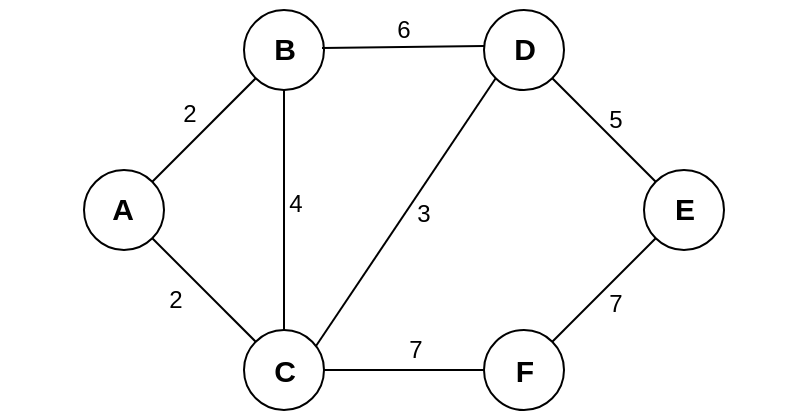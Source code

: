 <mxfile version="26.2.12">
  <diagram name="Trang-1" id="SNipvc5_rJuhXeIoR1O1">
    <mxGraphModel dx="676" dy="396" grid="0" gridSize="10" guides="1" tooltips="1" connect="1" arrows="1" fold="1" page="1" pageScale="1" pageWidth="827" pageHeight="1169" math="0" shadow="0">
      <root>
        <mxCell id="0" />
        <mxCell id="1" parent="0" />
        <mxCell id="vSn7YflEnlxHHNk0T_4G-1" value="" style="ellipse;whiteSpace=wrap;html=1;aspect=fixed;" parent="1" vertex="1">
          <mxGeometry x="80" y="320" width="40" height="40" as="geometry" />
        </mxCell>
        <mxCell id="vSn7YflEnlxHHNk0T_4G-2" value="" style="ellipse;whiteSpace=wrap;html=1;aspect=fixed;" parent="1" vertex="1">
          <mxGeometry x="160" y="240" width="40" height="40" as="geometry" />
        </mxCell>
        <mxCell id="vSn7YflEnlxHHNk0T_4G-3" value="" style="ellipse;whiteSpace=wrap;html=1;aspect=fixed;" parent="1" vertex="1">
          <mxGeometry x="160" y="400" width="40" height="40" as="geometry" />
        </mxCell>
        <mxCell id="vSn7YflEnlxHHNk0T_4G-4" value="" style="ellipse;whiteSpace=wrap;html=1;aspect=fixed;" parent="1" vertex="1">
          <mxGeometry x="280" y="400" width="40" height="40" as="geometry" />
        </mxCell>
        <mxCell id="vSn7YflEnlxHHNk0T_4G-5" value="" style="ellipse;whiteSpace=wrap;html=1;aspect=fixed;" parent="1" vertex="1">
          <mxGeometry x="280" y="240" width="40" height="40" as="geometry" />
        </mxCell>
        <mxCell id="vSn7YflEnlxHHNk0T_4G-6" value="" style="ellipse;whiteSpace=wrap;html=1;aspect=fixed;" parent="1" vertex="1">
          <mxGeometry x="360" y="320" width="40" height="40" as="geometry" />
        </mxCell>
        <mxCell id="vSn7YflEnlxHHNk0T_4G-7" value="" style="endArrow=none;html=1;rounded=0;entryX=0;entryY=1;entryDx=0;entryDy=0;exitX=1;exitY=0;exitDx=0;exitDy=0;" parent="1" source="vSn7YflEnlxHHNk0T_4G-4" target="vSn7YflEnlxHHNk0T_4G-6" edge="1">
          <mxGeometry width="50" height="50" relative="1" as="geometry">
            <mxPoint x="280" y="430" as="sourcePoint" />
            <mxPoint x="330" y="380" as="targetPoint" />
          </mxGeometry>
        </mxCell>
        <mxCell id="vSn7YflEnlxHHNk0T_4G-8" value="" style="endArrow=none;html=1;rounded=0;entryX=0;entryY=1;entryDx=0;entryDy=0;exitX=1;exitY=0;exitDx=0;exitDy=0;" parent="1" source="vSn7YflEnlxHHNk0T_4G-1" target="vSn7YflEnlxHHNk0T_4G-2" edge="1">
          <mxGeometry width="50" height="50" relative="1" as="geometry">
            <mxPoint x="108" y="320" as="sourcePoint" />
            <mxPoint x="160" y="268" as="targetPoint" />
          </mxGeometry>
        </mxCell>
        <mxCell id="vSn7YflEnlxHHNk0T_4G-9" value="" style="endArrow=none;html=1;rounded=0;entryX=0;entryY=0;entryDx=0;entryDy=0;exitX=1;exitY=1;exitDx=0;exitDy=0;" parent="1" source="vSn7YflEnlxHHNk0T_4G-1" target="vSn7YflEnlxHHNk0T_4G-3" edge="1">
          <mxGeometry width="50" height="50" relative="1" as="geometry">
            <mxPoint x="108" y="400" as="sourcePoint" />
            <mxPoint x="160" y="348" as="targetPoint" />
          </mxGeometry>
        </mxCell>
        <mxCell id="vSn7YflEnlxHHNk0T_4G-10" value="" style="endArrow=none;html=1;rounded=0;entryX=0;entryY=0.5;entryDx=0;entryDy=0;exitX=1;exitY=0.5;exitDx=0;exitDy=0;" parent="1" source="vSn7YflEnlxHHNk0T_4G-3" target="vSn7YflEnlxHHNk0T_4G-4" edge="1">
          <mxGeometry width="50" height="50" relative="1" as="geometry">
            <mxPoint x="210" y="446" as="sourcePoint" />
            <mxPoint x="262" y="394" as="targetPoint" />
          </mxGeometry>
        </mxCell>
        <mxCell id="vSn7YflEnlxHHNk0T_4G-12" value="" style="endArrow=none;html=1;rounded=0;entryX=1;entryY=1;entryDx=0;entryDy=0;exitX=0;exitY=0;exitDx=0;exitDy=0;" parent="1" source="vSn7YflEnlxHHNk0T_4G-6" target="vSn7YflEnlxHHNk0T_4G-5" edge="1">
          <mxGeometry width="50" height="50" relative="1" as="geometry">
            <mxPoint x="290" y="332" as="sourcePoint" />
            <mxPoint x="342" y="280" as="targetPoint" />
          </mxGeometry>
        </mxCell>
        <mxCell id="vSn7YflEnlxHHNk0T_4G-13" value="&lt;font style=&quot;font-size: 15px;&quot;&gt;A&lt;/font&gt;" style="text;strokeColor=none;fillColor=none;html=1;fontSize=24;fontStyle=1;verticalAlign=middle;align=center;" parent="1" vertex="1">
          <mxGeometry x="38" y="311" width="122" height="52" as="geometry" />
        </mxCell>
        <mxCell id="vSn7YflEnlxHHNk0T_4G-14" value="&lt;font style=&quot;font-size: 15px;&quot;&gt;B&lt;/font&gt;" style="text;strokeColor=none;fillColor=none;html=1;fontSize=24;fontStyle=1;verticalAlign=middle;align=center;" parent="1" vertex="1">
          <mxGeometry x="130" y="237" width="100" height="40" as="geometry" />
        </mxCell>
        <mxCell id="vSn7YflEnlxHHNk0T_4G-16" value="&lt;font style=&quot;font-size: 15px;&quot;&gt;D&lt;/font&gt;" style="text;strokeColor=none;fillColor=none;html=1;fontSize=24;fontStyle=1;verticalAlign=middle;align=center;" parent="1" vertex="1">
          <mxGeometry x="250" y="237" width="100" height="40" as="geometry" />
        </mxCell>
        <mxCell id="vSn7YflEnlxHHNk0T_4G-17" value="&lt;font style=&quot;font-size: 15px;&quot;&gt;C&lt;/font&gt;" style="text;strokeColor=none;fillColor=none;html=1;fontSize=24;fontStyle=1;verticalAlign=middle;align=center;" parent="1" vertex="1">
          <mxGeometry x="130" y="398" width="100" height="40" as="geometry" />
        </mxCell>
        <mxCell id="vSn7YflEnlxHHNk0T_4G-18" value="&lt;font style=&quot;font-size: 15px;&quot;&gt;E&lt;/font&gt;" style="text;strokeColor=none;fillColor=none;html=1;fontSize=24;fontStyle=1;verticalAlign=middle;align=center;" parent="1" vertex="1">
          <mxGeometry x="330" y="317" width="100" height="40" as="geometry" />
        </mxCell>
        <mxCell id="vSn7YflEnlxHHNk0T_4G-19" value="&lt;font style=&quot;font-size: 15px;&quot;&gt;F&lt;/font&gt;" style="text;strokeColor=none;fillColor=none;html=1;fontSize=24;fontStyle=1;verticalAlign=middle;align=center;" parent="1" vertex="1">
          <mxGeometry x="250" y="398" width="100" height="40" as="geometry" />
        </mxCell>
        <mxCell id="bt-zRsPtFdGv4A8JF3AZ-1" value="2" style="text;html=1;align=center;verticalAlign=middle;whiteSpace=wrap;rounded=0;" vertex="1" parent="1">
          <mxGeometry x="103" y="277" width="60" height="30" as="geometry" />
        </mxCell>
        <mxCell id="bt-zRsPtFdGv4A8JF3AZ-4" value="4" style="text;html=1;align=center;verticalAlign=middle;whiteSpace=wrap;rounded=0;" vertex="1" parent="1">
          <mxGeometry x="156" y="322" width="60" height="30" as="geometry" />
        </mxCell>
        <mxCell id="bt-zRsPtFdGv4A8JF3AZ-5" value="" style="endArrow=none;html=1;rounded=0;entryX=0.3;entryY=0.525;entryDx=0;entryDy=0;entryPerimeter=0;exitX=0.69;exitY=0.55;exitDx=0;exitDy=0;exitPerimeter=0;" edge="1" parent="1" source="vSn7YflEnlxHHNk0T_4G-14" target="vSn7YflEnlxHHNk0T_4G-16">
          <mxGeometry width="50" height="50" relative="1" as="geometry">
            <mxPoint x="130" y="350" as="sourcePoint" />
            <mxPoint x="310" y="290" as="targetPoint" />
          </mxGeometry>
        </mxCell>
        <mxCell id="bt-zRsPtFdGv4A8JF3AZ-6" value="6" style="text;html=1;align=center;verticalAlign=middle;whiteSpace=wrap;rounded=0;" vertex="1" parent="1">
          <mxGeometry x="210" y="235" width="60" height="30" as="geometry" />
        </mxCell>
        <mxCell id="bt-zRsPtFdGv4A8JF3AZ-7" value="" style="endArrow=none;html=1;rounded=0;exitX=0.5;exitY=1;exitDx=0;exitDy=0;" edge="1" parent="1" source="vSn7YflEnlxHHNk0T_4G-2">
          <mxGeometry width="50" height="50" relative="1" as="geometry">
            <mxPoint x="130" y="350" as="sourcePoint" />
            <mxPoint x="180" y="400" as="targetPoint" />
          </mxGeometry>
        </mxCell>
        <mxCell id="bt-zRsPtFdGv4A8JF3AZ-8" value="2" style="text;html=1;align=center;verticalAlign=middle;whiteSpace=wrap;rounded=0;" vertex="1" parent="1">
          <mxGeometry x="96" y="370" width="60" height="30" as="geometry" />
        </mxCell>
        <mxCell id="bt-zRsPtFdGv4A8JF3AZ-12" value="3" style="text;html=1;align=center;verticalAlign=middle;whiteSpace=wrap;rounded=0;" vertex="1" parent="1">
          <mxGeometry x="220" y="327" width="60" height="30" as="geometry" />
        </mxCell>
        <mxCell id="bt-zRsPtFdGv4A8JF3AZ-13" value="5" style="text;html=1;align=center;verticalAlign=middle;whiteSpace=wrap;rounded=0;" vertex="1" parent="1">
          <mxGeometry x="316" y="280" width="60" height="30" as="geometry" />
        </mxCell>
        <mxCell id="bt-zRsPtFdGv4A8JF3AZ-14" value="7" style="text;html=1;align=center;verticalAlign=middle;whiteSpace=wrap;rounded=0;" vertex="1" parent="1">
          <mxGeometry x="316" y="372" width="60" height="30" as="geometry" />
        </mxCell>
        <mxCell id="bt-zRsPtFdGv4A8JF3AZ-16" value="" style="endArrow=none;html=1;rounded=0;entryX=0;entryY=1;entryDx=0;entryDy=0;exitX=0.66;exitY=0.25;exitDx=0;exitDy=0;exitPerimeter=0;" edge="1" parent="1" source="vSn7YflEnlxHHNk0T_4G-17" target="vSn7YflEnlxHHNk0T_4G-5">
          <mxGeometry width="50" height="50" relative="1" as="geometry">
            <mxPoint x="386" y="346" as="sourcePoint" />
            <mxPoint x="334" y="294" as="targetPoint" />
          </mxGeometry>
        </mxCell>
        <mxCell id="bt-zRsPtFdGv4A8JF3AZ-17" value="7" style="text;html=1;align=center;verticalAlign=middle;whiteSpace=wrap;rounded=0;" vertex="1" parent="1">
          <mxGeometry x="216" y="395" width="60" height="30" as="geometry" />
        </mxCell>
      </root>
    </mxGraphModel>
  </diagram>
</mxfile>
